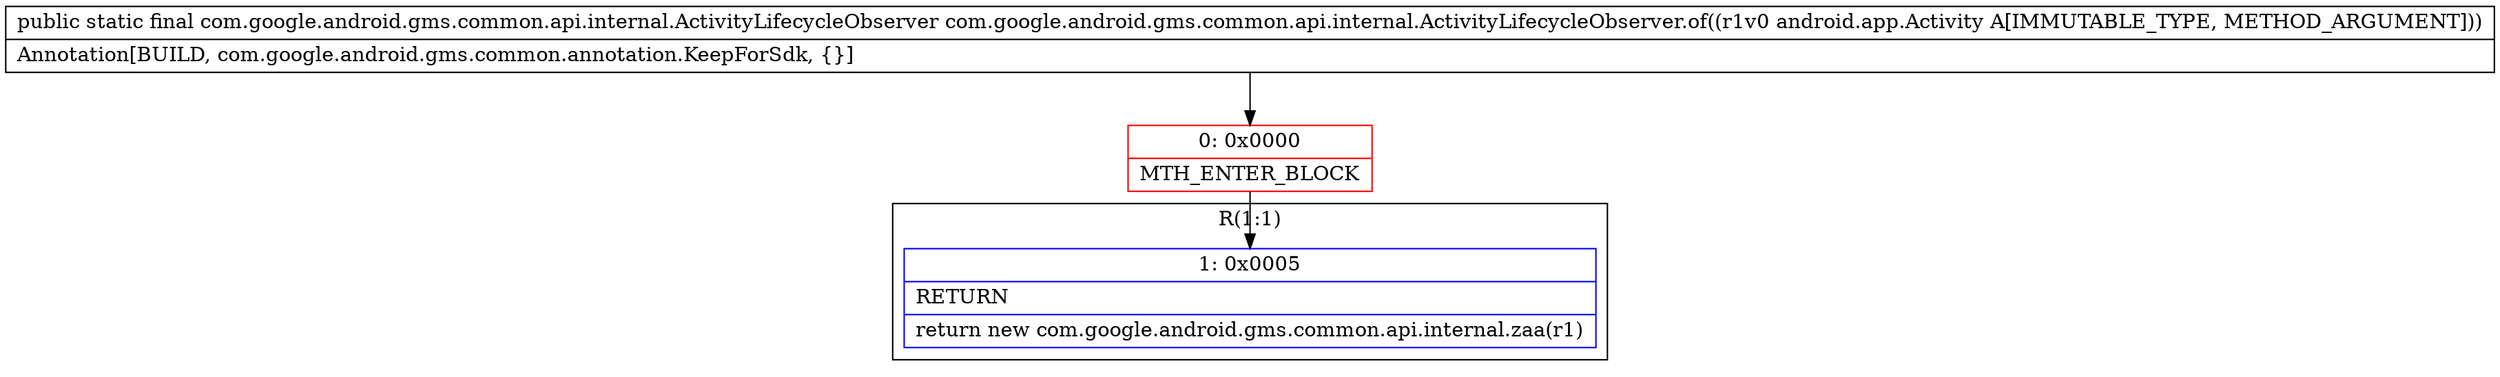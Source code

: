 digraph "CFG forcom.google.android.gms.common.api.internal.ActivityLifecycleObserver.of(Landroid\/app\/Activity;)Lcom\/google\/android\/gms\/common\/api\/internal\/ActivityLifecycleObserver;" {
subgraph cluster_Region_1828955232 {
label = "R(1:1)";
node [shape=record,color=blue];
Node_1 [shape=record,label="{1\:\ 0x0005|RETURN\l|return new com.google.android.gms.common.api.internal.zaa(r1)\l}"];
}
Node_0 [shape=record,color=red,label="{0\:\ 0x0000|MTH_ENTER_BLOCK\l}"];
MethodNode[shape=record,label="{public static final com.google.android.gms.common.api.internal.ActivityLifecycleObserver com.google.android.gms.common.api.internal.ActivityLifecycleObserver.of((r1v0 android.app.Activity A[IMMUTABLE_TYPE, METHOD_ARGUMENT]))  | Annotation[BUILD, com.google.android.gms.common.annotation.KeepForSdk, \{\}]\l}"];
MethodNode -> Node_0;
Node_0 -> Node_1;
}

